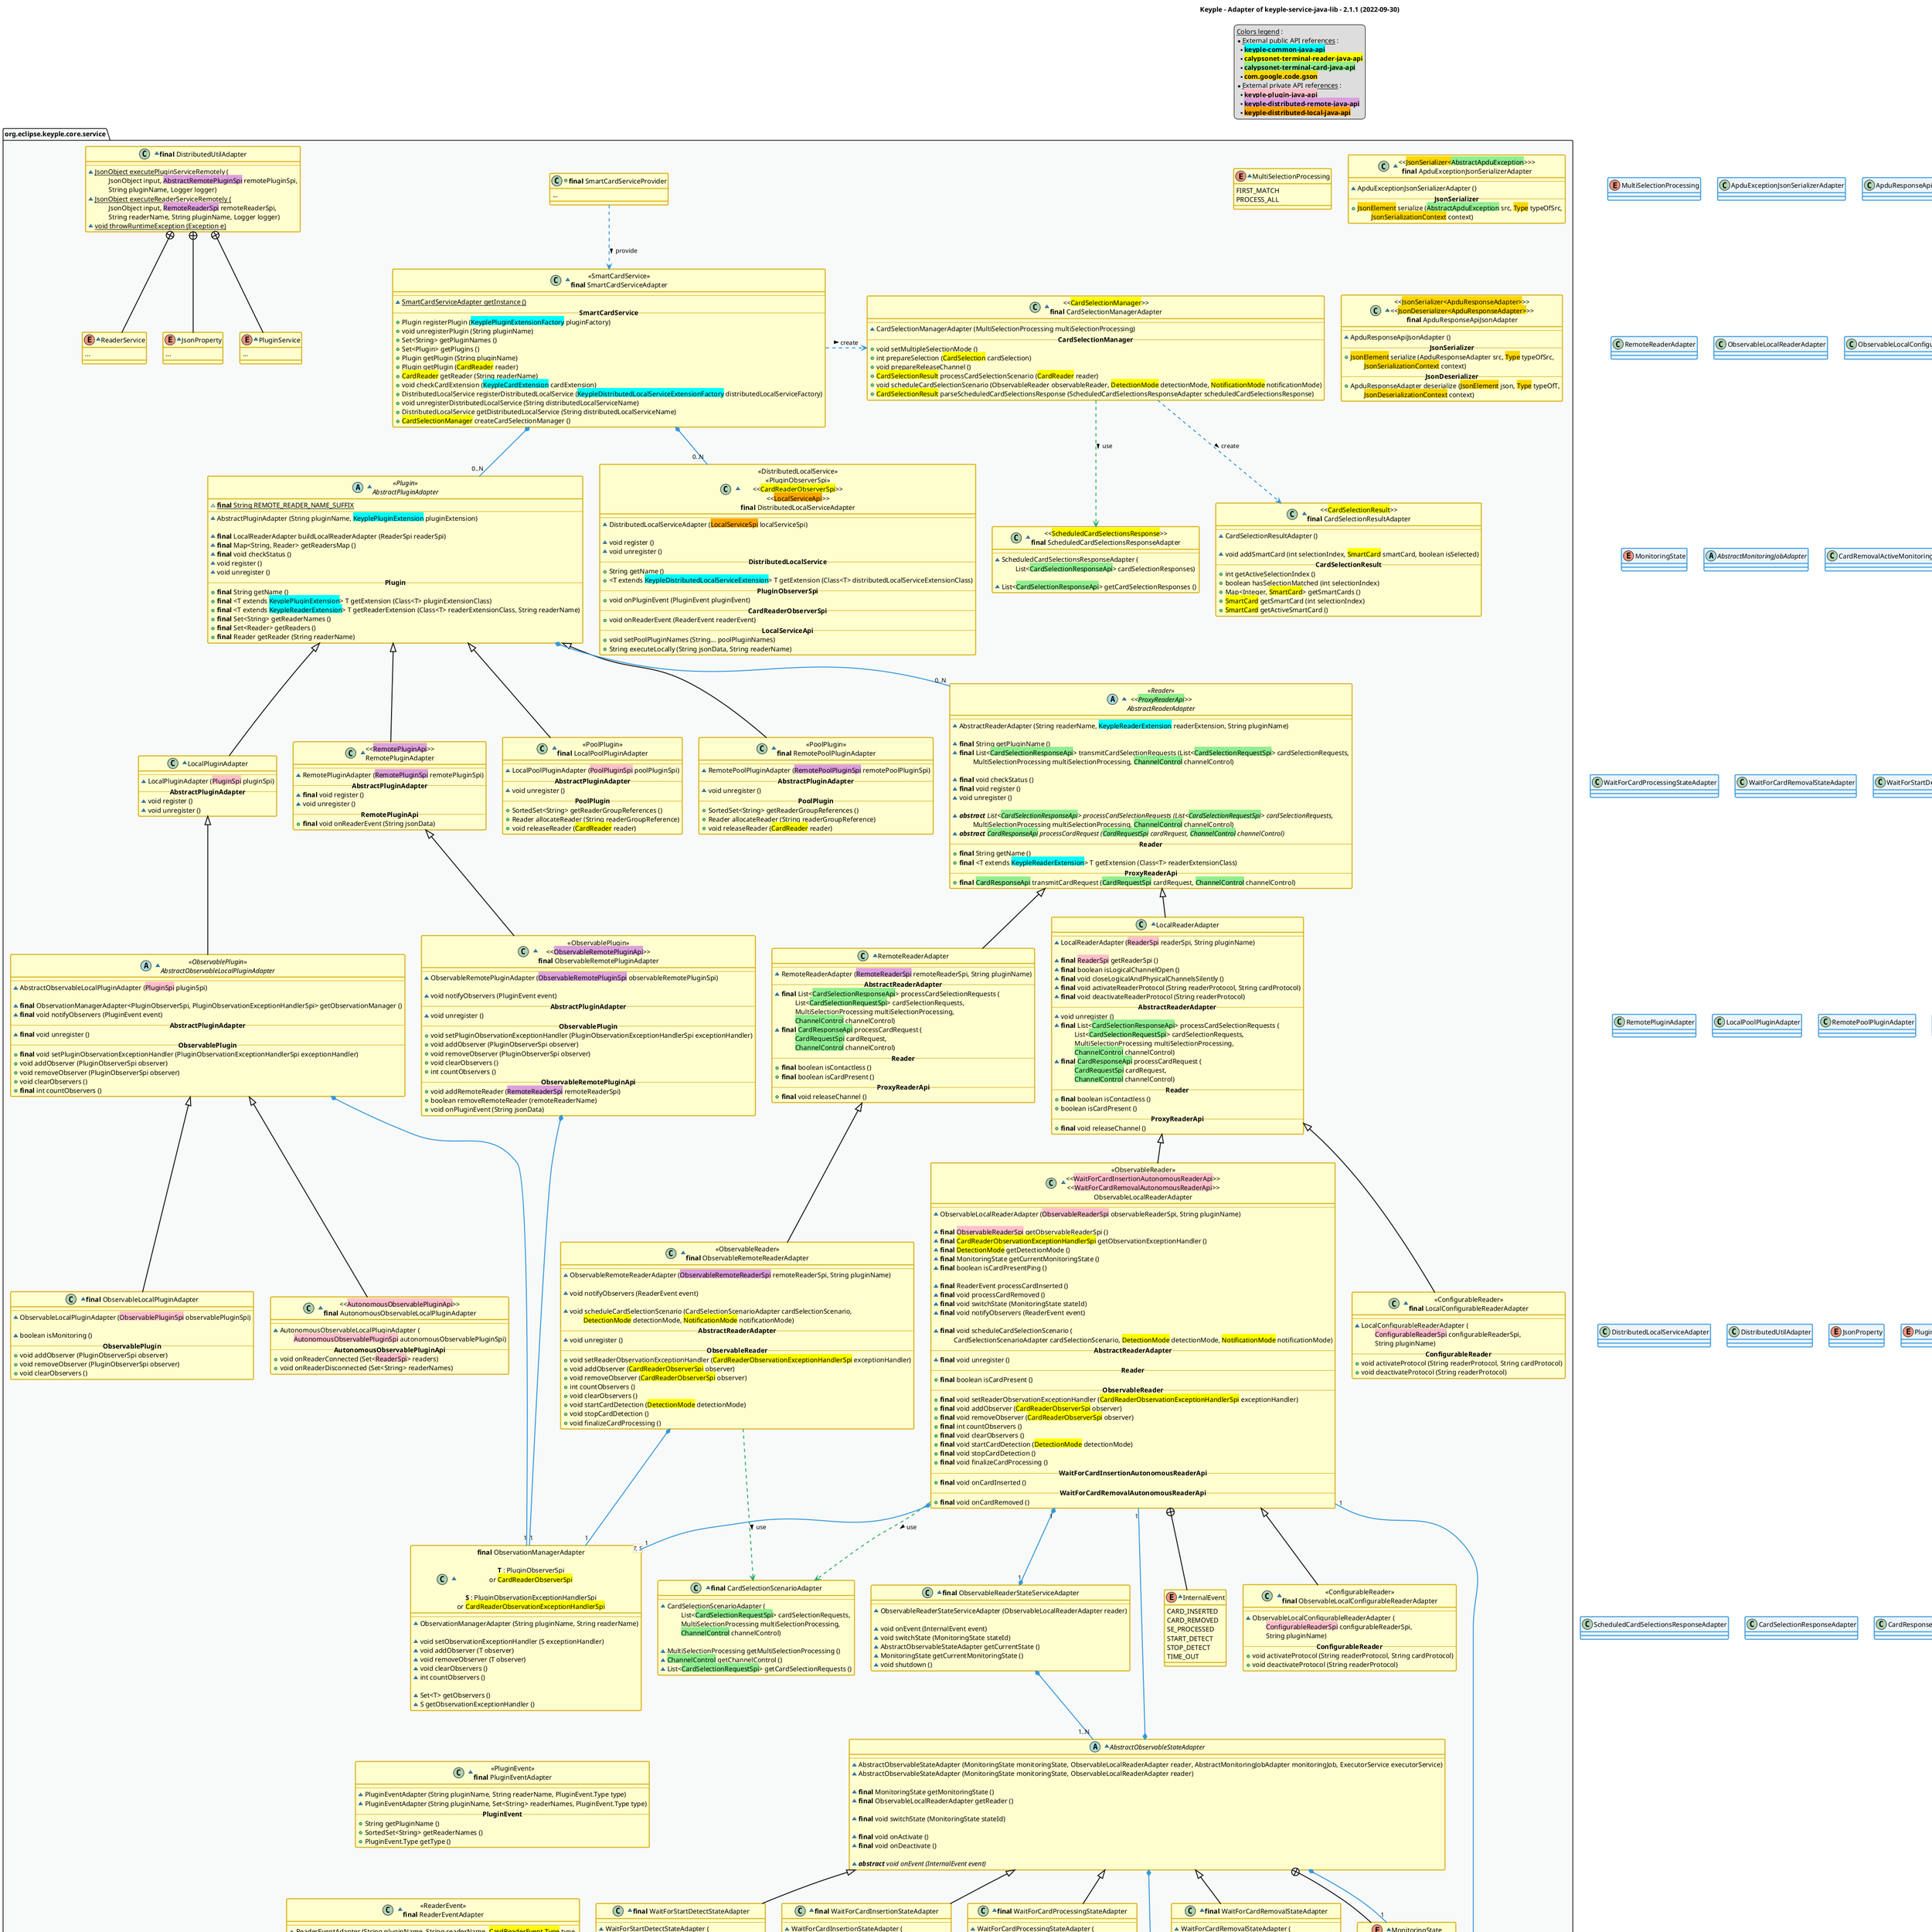 @startuml
title
    Keyple - Adapter of keyple-service-java-lib - 2.1.1 (2022-09-30)
end title

' == THEME ==

'Couleurs issues de : https://htmlcolorcodes.com/fr/tableau-de-couleur/tableau-de-couleur-design-plat/
!define C_GREY1 F8F9F9
!define C_GREY2 F2F3F4
!define C_GREY3 E5E7E9
!define C_GREY4 D7DBDD
!define C_GREY5 CACFD2
!define C_GREY6 BDC3C7
!define C_LINK 3498DB
!define C_USE 27AE60

' -- Styles that don't work with new version of plantuml --
skinparam stereotypeABorderColor #A9DCDF
skinparam stereotypeIBorderColor #B4A7E5
skinparam stereotypeCBorderColor #ADD1B2
skinparam stereotypeEBorderColor #EB93DF
' -- END --

skinparam ClassBorderThickness 2
skinparam ArrowThickness 2

' Yellow
skinparam ClassBackgroundColor #FEFECE
skinparam ClassBorderColor #D4AC0D
' Red
skinparam ClassBackgroundColor<<red>> #FDEDEC
skinparam ClassBorderColor<<red>> #E74C3C
hide <<red>> stereotype
' Purple
skinparam ClassBackgroundColor<<purple>> #F4ECF7
skinparam ClassBorderColor<<purple>> #8E44AD
hide <<purple>> stereotype
' blue
skinparam ClassBackgroundColor<<blue>> #EBF5FB
skinparam ClassBorderColor<<blue>> #3498DB
hide <<blue>> stereotype
' Green
skinparam ClassBackgroundColor<<green>> #E9F7EF
skinparam ClassBorderColor<<green>> #27AE60
hide <<green>> stereotype
' Grey
skinparam ClassBackgroundColor<<grey>> #EAECEE
skinparam ClassBorderColor<<grey>> #2C3E50
hide <<grey>> stereotype

' == CONTENT ==

legend top
    __Colors legend__ :
    * __External public API references__ :
    ** <back:cyan>**keyple-common-java-api**</back>
    ** <back:yellow>**calypsonet-terminal-reader-java-api**</back>
    ** <back:lightGreen>**calypsonet-terminal-card-java-api**</back>
    ** <back:gold>**com.google.code.gson**</back>
    * __External private API references__ :
    ** <back:pink>**keyple-plugin-java-api**</back>
    ** <back:plum>**keyple-distributed-remote-java-api**</back>
    ** <back:orange>**keyple-distributed-local-java-api**</back>
end legend

package "org.eclipse.keyple.core.service" as service {
    +class "**final** SmartCardServiceProvider" as SmartCardServiceProvider {
        ...
    }
    ' ADAPTERS
    ~enum MultiSelectionProcessing {
        FIRST_MATCH
        PROCESS_ALL
    }
    ~class "<<<back:gold>JsonSerializer<<back:lightGreen>AbstractApduException</back>>>>\n**final** ApduExceptionJsonSerializerAdapter" as ApduExceptionJsonSerializerAdapter {
        --
        ~ApduExceptionJsonSerializerAdapter ()
        -- **JsonSerializer** --
        +<back:gold>JsonElement</back> serialize (<back:lightGreen>AbstractApduException</back> src, <back:gold>Type</back> typeOfSrc,
            \t<back:gold>JsonSerializationContext</back> context)
    }
    ~class "<<<back:gold>JsonSerializer<ApduResponseAdapter></back>>>\n<<<back:gold>JsonDeserializer<ApduResponseAdapter></back>>>\n**final** ApduResponseApiJsonAdapter" as ApduResponseApiJsonAdapter {
        --
        ~ApduResponseApiJsonAdapter ()
        -- **JsonSerializer** --
        +<back:gold>JsonElement</back> serialize (ApduResponseAdapter src, <back:gold>Type</back> typeOfSrc,
            \t<back:gold>JsonSerializationContext</back> context)
        -- **JsonDeserializer** --
        +ApduResponseAdapter deserialize (<back:gold>JsonElement</back> json, <back:gold>Type</back> typeOfT,
            \t<back:gold>JsonDeserializationContext</back> context)
    }
    ~class "<<SmartCardService>>\n**final** SmartCardServiceAdapter" as SmartCardServiceAdapter {
        --
        ~{static} SmartCardServiceAdapter getInstance ()
        -- **SmartCardService** --
        +Plugin registerPlugin (<back:cyan>KeyplePluginExtensionFactory</back> pluginFactory)
        +void unregisterPlugin (String pluginName)
        +Set<String> getPluginNames ()
        +Set<Plugin> getPlugins ()
        +Plugin getPlugin (String pluginName)
        +Plugin getPlugin (<back:yellow>CardReader</back> reader)
        +<back:yellow>CardReader</back> getReader (String readerName)
        +void checkCardExtension (<back:cyan>KeypleCardExtension</back> cardExtension)
        +DistributedLocalService registerDistributedLocalService (<back:cyan>KeypleDistributedLocalServiceExtensionFactory</back> distributedLocalServiceFactory)
        +void unregisterDistributedLocalService (String distributedLocalServiceName)
        +DistributedLocalService getDistributedLocalService (String distributedLocalServiceName)
        +<back:yellow>CardSelectionManager</back> createCardSelectionManager ()
    }
    ' PLUGIN
    ~abstract class "<<Plugin>>\nAbstractPluginAdapter" as AbstractPluginAdapter {
        ~{static} **final** String REMOTE_READER_NAME_SUFFIX
        --
        ~AbstractPluginAdapter (String pluginName, <back:cyan>KeyplePluginExtension</back> pluginExtension)

        ~**final** LocalReaderAdapter buildLocalReaderAdapter (ReaderSpi readerSpi)
        ~**final** Map<String, Reader> getReadersMap ()
        ~**final** void checkStatus ()
        ~void register ()
        ~void unregister ()
        -- **Plugin** --
        +**final** String getName ()
        +**final** <T extends <back:cyan>KeyplePluginExtension</back>> T getExtension (Class<T> pluginExtensionClass)
        +**final** <T extends <back:cyan>KeypleReaderExtension</back>> T getReaderExtension (Class<T> readerExtensionClass, String readerName)
        +**final** Set<String> getReaderNames ()
        +**final** Set<Reader> getReaders ()
        +**final** Reader getReader (String readerName)
    }
    ~class LocalPluginAdapter extends AbstractPluginAdapter {
        --
        ~LocalPluginAdapter (<back:pink>PluginSpi</back> pluginSpi)
        -- **AbstractPluginAdapter** --
        ~void register ()
        ~void unregister ()
    }
    ~class "<<<back:plum>RemotePluginApi</back>>>\nRemotePluginAdapter" as RemotePluginAdapter extends AbstractPluginAdapter {
        --
        ~RemotePluginAdapter (<back:plum>RemotePluginSpi</back> remotePluginSpi)
        -- **AbstractPluginAdapter** --
        ~**final** void register ()
        ~void unregister ()
        -- **RemotePluginApi** --
        +**final** void onReaderEvent (String jsonData)
    }
    ' POOL PLUGINS
    ~class "<<PoolPlugin>>\n**final** LocalPoolPluginAdapter" as LocalPoolPluginAdapter extends AbstractPluginAdapter {
        --
        ~LocalPoolPluginAdapter (<back:pink>PoolPluginSpi</back> poolPluginSpi)
        -- **AbstractPluginAdapter** --
        ~void unregister ()
        -- **PoolPlugin** --
        +SortedSet<String> getReaderGroupReferences ()
        +Reader allocateReader (String readerGroupReference)
        +void releaseReader (<back:yellow>CardReader</back> reader)
    }
    ~class "<<PoolPlugin>>\n**final** RemotePoolPluginAdapter" as RemotePoolPluginAdapter extends AbstractPluginAdapter {
        --
        ~RemotePoolPluginAdapter (<back:plum>RemotePoolPluginSpi</back> remotePoolPluginSpi)
        -- **AbstractPluginAdapter** --
        ~void unregister ()
        -- **PoolPlugin** --
        +SortedSet<String> getReaderGroupReferences ()
        +Reader allocateReader (String readerGroupReference)
        +void releaseReader (<back:yellow>CardReader</back> reader)
    }
    ' OBSERVATION MANAGER
    ~class "**final** ObservationManagerAdapter\n\n**T** : PluginObserverSpi\nor <back:yellow>CardReaderObserverSpi</back>\n\n**S** : PluginObservationExceptionHandlerSpi\nor <back:yellow>CardReaderObservationExceptionHandlerSpi</back>" as ObservationManagerAdapter<T, S> {
        --
        ~ObservationManagerAdapter (String pluginName, String readerName)

        ~void setObservationExceptionHandler (S exceptionHandler)
        ~void addObserver (T observer)
        ~void removeObserver (T observer)
        ~void clearObservers ()
        ~int countObservers ()

        ~Set<T> getObservers ()
        ~S getObservationExceptionHandler ()
    }
    ' OBSERVABLE PLUGINS
    ~abstract class "<<ObservablePlugin>>\nAbstractObservableLocalPluginAdapter" as AbstractObservableLocalPluginAdapter extends LocalPluginAdapter {
        --
        ~AbstractObservableLocalPluginAdapter (<back:pink>PluginSpi</back> pluginSpi)

        ~**final** ObservationManagerAdapter<PluginObserverSpi, PluginObservationExceptionHandlerSpi> getObservationManager ()
        ~**final** void notifyObservers (PluginEvent event)
        -- **AbstractPluginAdapter** --
        ~**final** void unregister ()
        -- **ObservablePlugin** --
        +**final** void setPluginObservationExceptionHandler (PluginObservationExceptionHandlerSpi exceptionHandler)
        +void addObserver (PluginObserverSpi observer)
        +void removeObserver (PluginObserverSpi observer)
        +void clearObservers ()
        +**final** int countObservers ()
    }
    ~class "**final** ObservableLocalPluginAdapter" as ObservableLocalPluginAdapter extends AbstractObservableLocalPluginAdapter {
        --
        ~ObservableLocalPluginAdapter (<back:pink>ObservablePluginSpi</back> observablePluginSpi)

        ~boolean isMonitoring ()
        -- **ObservablePlugin** --
        +void addObserver (PluginObserverSpi observer)
        +void removeObserver (PluginObserverSpi observer)
        +void clearObservers ()
    }
    ~class "<<<back:pink>AutonomousObservablePluginApi</back>>>\n**final** AutonomousObservableLocalPluginAdapter" as AutonomousObservableLocalPluginAdapter extends AbstractObservableLocalPluginAdapter {
        --
        ~AutonomousObservableLocalPluginAdapter (
            \t<back:pink>AutonomousObservablePluginSpi</back> autonomousObservablePluginSpi)
        -- **AutonomousObservablePluginApi** --
        +void onReaderConnected (Set<<back:pink>ReaderSpi</back>> readers)
        +void onReaderDisconnected (Set<String> readerNames)
    }
    ~class "<<ObservablePlugin>>\n<<<back:plum>ObservableRemotePluginApi</back>>>\n**final** ObservableRemotePluginAdapter" as ObservableRemotePluginAdapter extends RemotePluginAdapter {
        --
        ~ObservableRemotePluginAdapter (<back:plum>ObservableRemotePluginSpi</back> observableRemotePluginSpi)

        ~void notifyObservers (PluginEvent event)
        -- **AbstractPluginAdapter** --
        ~void unregister ()
        -- **ObservablePlugin** --
        +void setPluginObservationExceptionHandler (PluginObservationExceptionHandlerSpi exceptionHandler)
        +void addObserver (PluginObserverSpi observer)
        +void removeObserver (PluginObserverSpi observer)
        +void clearObservers ()
        +int countObservers ()
        -- **ObservableRemotePluginApi** --
        +void addRemoteReader (<back:plum>RemoteReaderSpi</back> remoteReaderSpi)
        +boolean removeRemoteReader (remoteReaderName)
        +void onPluginEvent (String jsonData)
    }
    ' DISTRIBUTED LOCAL SERVICE
    ~class "<<DistributedLocalService>>\n<<PluginObserverSpi>>\n<<<back:yellow>CardReaderObserverSpi</back>>>\n<<<back:orange>LocalServiceApi</back>>>\n**final** DistributedLocalServiceAdapter" as DistributedLocalServiceAdapter {
        --
        ~DistributedLocalServiceAdapter (<back:orange>LocalServiceSpi</back> localServiceSpi)

        ~void register ()
        ~void unregister ()
        -- **DistributedLocalService** --
        +String getName ()
        +<T extends <back:cyan>KeypleDistributedLocalServiceExtension</back>> T getExtension (Class<T> distributedLocalServiceExtensionClass)
        -- **PluginObserverSpi** --
        +void onPluginEvent (PluginEvent pluginEvent)
        -- **CardReaderObserverSpi** --
        +void onReaderEvent (ReaderEvent readerEvent)
        -- **LocalServiceApi** --
        +void setPoolPluginNames (String... poolPluginNames)
        +String executeLocally (String jsonData, String readerName)
    }
    ~class "**final** DistributedUtilAdapter" as DistributedUtilAdapter {
        --
        ~{static} JsonObject executePluginServiceRemotely (
            \tJsonObject input, <back:plum>AbstractRemotePluginSpi</back> remotePluginSpi,
            \tString pluginName, Logger logger)
        ~{static} JsonObject executeReaderServiceRemotely (
            \tJsonObject input, <back:plum>RemoteReaderSpi</back> remoteReaderSpi,
            \tString readerName, String pluginName, Logger logger)
        ~{static} void throwRuntimeException (Exception e)
    }
    ~enum JsonProperty {
        ...
    }
    ~enum PluginService {
        ...
    }
    ~enum ReaderService {
        ...
    }
    ' READERS
    ~abstract class "<<Reader>>\n<<<back:lightGreen>ProxyReaderApi</back>>>\nAbstractReaderAdapter" as AbstractReaderAdapter {
        --
        ~AbstractReaderAdapter (String readerName, <back:cyan>KeypleReaderExtension</back> readerExtension, String pluginName)

        ~**final** String getPluginName ()
        ~**final** List<<back:lightGreen>CardSelectionResponseApi</back>> transmitCardSelectionRequests (List<<back:lightGreen>CardSelectionRequestSpi</back>> cardSelectionRequests,
            \tMultiSelectionProcessing multiSelectionProcessing, <back:lightGreen>ChannelControl</back> channelControl)

        ~**final** void checkStatus ()
        ~**final** void register ()
        ~void unregister ()

        ~{abstract} **abstract** List<<back:lightGreen>CardSelectionResponseApi</back>> processCardSelectionRequests (List<<back:lightGreen>CardSelectionRequestSpi</back>> cardSelectionRequests,
            \tMultiSelectionProcessing multiSelectionProcessing, <back:lightGreen>ChannelControl</back> channelControl)
        ~{abstract} **abstract** <back:lightGreen>CardResponseApi</back> processCardRequest (<back:lightGreen>CardRequestSpi</back> cardRequest, <back:lightGreen>ChannelControl</back> channelControl)
        -- **Reader** --
        +**final** String getName ()
        +**final** <T extends <back:cyan>KeypleReaderExtension</back>> T getExtension (Class<T> readerExtensionClass)
        -- **ProxyReaderApi** --
        +**final** <back:lightGreen>CardResponseApi</back> transmitCardRequest (<back:lightGreen>CardRequestSpi</back> cardRequest, <back:lightGreen>ChannelControl</back> channelControl)
    }
    ~class LocalReaderAdapter extends AbstractReaderAdapter {
        --
        ~LocalReaderAdapter (<back:pink>ReaderSpi</back> readerSpi, String pluginName)

        ~**final** <back:pink>ReaderSpi</back> getReaderSpi ()
        ~**final** boolean isLogicalChannelOpen ()
        ~**final** void closeLogicalAndPhysicalChannelsSilently ()
        ~**final** void activateReaderProtocol (String readerProtocol, String cardProtocol)
        ~**final** void deactivateReaderProtocol (String readerProtocol)
        -- **AbstractReaderAdapter** --
        ~void unregister ()
        ~**final** List<<back:lightGreen>CardSelectionResponseApi</back>> processCardSelectionRequests (
            \tList<<back:lightGreen>CardSelectionRequestSpi</back>> cardSelectionRequests,
            \tMultiSelectionProcessing multiSelectionProcessing,
            \t<back:lightGreen>ChannelControl</back> channelControl)
        ~**final** <back:lightGreen>CardResponseApi</back> processCardRequest (
            \t<back:lightGreen>CardRequestSpi</back> cardRequest,
            \t<back:lightGreen>ChannelControl</back> channelControl)
        -- **Reader** --
        +**final** boolean isContactless ()
        +boolean isCardPresent ()
        -- **ProxyReaderApi** --
        +**final** void releaseChannel ()
    }
    ~class RemoteReaderAdapter extends AbstractReaderAdapter {
        --
        ~RemoteReaderAdapter (<back:plum>RemoteReaderSpi</back> remoteReaderSpi, String pluginName)
        -- **AbstractReaderAdapter** --
        ~**final** List<<back:lightGreen>CardSelectionResponseApi</back>> processCardSelectionRequests (
            \tList<<back:lightGreen>CardSelectionRequestSpi</back>> cardSelectionRequests,
            \tMultiSelectionProcessing multiSelectionProcessing,
            \t<back:lightGreen>ChannelControl</back> channelControl)
        ~**final** <back:lightGreen>CardResponseApi</back> processCardRequest (
            \t<back:lightGreen>CardRequestSpi</back> cardRequest,
            \t<back:lightGreen>ChannelControl</back> channelControl)
        -- **Reader** --
        +**final** boolean isContactless ()
        +**final** boolean isCardPresent ()
        -- **ProxyReaderApi** --
        +**final** void releaseChannel ()
    }
    ~class "<<ConfigurableReader>>\n**final** LocalConfigurableReaderAdapter" as LocalConfigurableReaderAdapter extends LocalReaderAdapter {
        --
        ~LocalConfigurableReaderAdapter (
            \t<back:pink>ConfigurableReaderSpi</back> configurableReaderSpi,
            \tString pluginName)
        -- **ConfigurableReader** --
        +void activateProtocol (String readerProtocol, String cardProtocol)
        +void deactivateProtocol (String readerProtocol)
    }
    ~class "**final** CardSelectionScenarioAdapter" as CardSelectionScenarioAdapter {
        --
        ~CardSelectionScenarioAdapter (
            \tList<<back:lightGreen>CardSelectionRequestSpi</back>> cardSelectionRequests,
            \tMultiSelectionProcessing multiSelectionProcessing,
            \t<back:lightGreen>ChannelControl</back> channelControl)

        ~MultiSelectionProcessing getMultiSelectionProcessing ()
        ~<back:lightGreen>ChannelControl</back> getChannelControl ()
        ~List<<back:lightGreen>CardSelectionRequestSpi</back>> getCardSelectionRequests ()
    }
    ~class "<<ObservableReader>>\n<<<back:pink>WaitForCardInsertionAutonomousReaderApi</back>>>\n<<<back:pink>WaitForCardRemovalAutonomousReaderApi</back>>>\nObservableLocalReaderAdapter" as ObservableLocalReaderAdapter extends LocalReaderAdapter {
        --
        ~ObservableLocalReaderAdapter (<back:pink>ObservableReaderSpi</back> observableReaderSpi, String pluginName)

        ~**final** <back:pink>ObservableReaderSpi</back> getObservableReaderSpi ()
        ~**final** <back:yellow>CardReaderObservationExceptionHandlerSpi</back> getObservationExceptionHandler ()
        ~**final** <back:yellow>DetectionMode</back> getDetectionMode ()
        ~**final** MonitoringState getCurrentMonitoringState ()
        ~**final** boolean isCardPresentPing ()

        ~**final** ReaderEvent processCardInserted ()
        ~**final** void processCardRemoved ()
        ~**final** void switchState (MonitoringState stateId)
        ~**final** void notifyObservers (ReaderEvent event)

        ~**final** void scheduleCardSelectionScenario (
            \tCardSelectionScenarioAdapter cardSelectionScenario, <back:yellow>DetectionMode</back> detectionMode, <back:yellow>NotificationMode</back> notificationMode)
        -- **AbstractReaderAdapter** --
        ~**final** void unregister ()
        -- **Reader** --
        +**final** boolean isCardPresent ()
        -- **ObservableReader** --
        +**final** void setReaderObservationExceptionHandler (<back:yellow>CardReaderObservationExceptionHandlerSpi</back> exceptionHandler)
        +**final** void addObserver (<back:yellow>CardReaderObserverSpi</back> observer)
        +**final** void removeObserver (<back:yellow>CardReaderObserverSpi</back> observer)
        +**final** int countObservers ()
        +**final** void clearObservers ()
        +**final** void startCardDetection (<back:yellow>DetectionMode</back> detectionMode)
        +**final** void stopCardDetection ()
        +**final** void finalizeCardProcessing ()
        -- **WaitForCardInsertionAutonomousReaderApi** --
        +**final** void onCardInserted ()
        -- **WaitForCardRemovalAutonomousReaderApi** --
        +**final** void onCardRemoved ()
    }
    ~enum InternalEvent {
        CARD_INSERTED
        CARD_REMOVED
        SE_PROCESSED
        START_DETECT
        STOP_DETECT
        TIME_OUT
    }
    ~class "<<ConfigurableReader>>\n**final** ObservableLocalConfigurableReaderAdapter" as ObservableLocalConfigurableReaderAdapter extends ObservableLocalReaderAdapter {
        --
        ~ObservableLocalConfigurableReaderAdapter (
            \t<back:pink>ConfigurableReaderSpi</back> configurableReaderSpi,
            \tString pluginName)
        -- **ConfigurableReader** --
        +void activateProtocol (String readerProtocol, String cardProtocol)
        +void deactivateProtocol (String readerProtocol)
    }
    ~class "<<ObservableReader>>\n**final** ObservableRemoteReaderAdapter" as ObservableRemoteReaderAdapter extends RemoteReaderAdapter {
        --
        ~ObservableRemoteReaderAdapter (<back:plum>ObservableRemoteReaderSpi</back> remoteReaderSpi, String pluginName)

        ~void notifyObservers (ReaderEvent event)

        ~void scheduleCardSelectionScenario (CardSelectionScenarioAdapter cardSelectionScenario,
            \t<back:yellow>DetectionMode</back> detectionMode, <back:yellow>NotificationMode</back> notificationMode)
        -- **AbstractReaderAdapter** --
        ~void unregister ()
        -- **ObservableReader** --
        +void setReaderObservationExceptionHandler (<back:yellow>CardReaderObservationExceptionHandlerSpi</back> exceptionHandler)
        +void addObserver (<back:yellow>CardReaderObserverSpi</back> observer)
        +void removeObserver (<back:yellow>CardReaderObserverSpi</back> observer)
        +int countObservers ()
        +void clearObservers ()
        +void startCardDetection (<back:yellow>DetectionMode</back> detectionMode)
        +void stopCardDetection ()
        +void finalizeCardProcessing ()
    }

    ' Plugin & Reader events
    ~class "<<PluginEvent>>\n**final** PluginEventAdapter" as PluginEventAdapter {
        --
        ~PluginEventAdapter (String pluginName, String readerName, PluginEvent.Type type)
        ~PluginEventAdapter (String pluginName, Set<String> readerNames, PluginEvent.Type type)
        -- **PluginEvent** --
        +String getPluginName ()
        +SortedSet<String> getReaderNames ()
        +PluginEvent.Type getType ()
    }
    ~class "<<ReaderEvent>>\n**final** ReaderEventAdapter" as ReaderEventAdapter {
        --
        ~ReaderEventAdapter (String pluginName, String readerName, <back:yellow>CardReaderEvent.Type</back> type,
            \t<back:yellow>ScheduledCardSelectionsResponse</back> scheduledCardSelectionsResponse)
        -- **CardReaderEvent** --
        +String getReaderName ()
        +<back:yellow>CardReaderEvent.Type</back> getType ()
        +<back:yellow>ScheduledCardSelectionsResponse</back> getScheduledCardSelectionsResponse ()
        -- **ReaderEvent** --
        +String getPluginName ()
    }

    ' AUTOMATE
    ~class "**final** ObservableReaderStateServiceAdapter" as ObservableReaderStateServiceAdapter {
        --
        ~ObservableReaderStateServiceAdapter (ObservableLocalReaderAdapter reader)

        ~void onEvent (InternalEvent event)
        ~void switchState (MonitoringState stateId)
        ~AbstractObservableStateAdapter getCurrentState ()
        ~MonitoringState getCurrentMonitoringState ()
        ~void shutdown ()
    }
    ~abstract class AbstractObservableStateAdapter {
        --
        ~AbstractObservableStateAdapter (MonitoringState monitoringState, ObservableLocalReaderAdapter reader, AbstractMonitoringJobAdapter monitoringJob, ExecutorService executorService)
        ~AbstractObservableStateAdapter (MonitoringState monitoringState, ObservableLocalReaderAdapter reader)

        ~**final** MonitoringState getMonitoringState ()
        ~**final** ObservableLocalReaderAdapter getReader ()

        ~**final** void switchState (MonitoringState stateId)

        ~**final** void onActivate ()
        ~**final** void onDeactivate ()

        ~{abstract} **abstract** void onEvent (InternalEvent event)
    }
    ~enum MonitoringState {
        WAIT_FOR_START_DETECTION
        WAIT_FOR_SE_INSERTION
        WAIT_FOR_SE_PROCESSING
        WAIT_FOR_SE_REMOVAL
    }

    ~class "**final** WaitForCardInsertionStateAdapter" as WaitForCardInsertionStateAdapter extends AbstractObservableStateAdapter {
        --
        ~WaitForCardInsertionStateAdapter (
            \tObservableLocalReaderAdapter reader,
            \tAbstractMonitoringJobAdapter monitoringJob,
            \tExecutorService executorService)
        ~WaitForCardInsertionStateAdapter (
            \tObservableLocalReaderAdapter reader)
        -- **AbstractObservableStateAdapter** --
        ~void onEvent (InternalEvent event)
    }
    ~class "**final** WaitForCardProcessingStateAdapter" as WaitForCardProcessingStateAdapter extends AbstractObservableStateAdapter {
        --
        ~WaitForCardProcessingStateAdapter (
            \tObservableLocalReaderAdapter reader,
            \tAbstractMonitoringJobAdapter monitoringJob,
            \tExecutorService executorService)
        ~WaitForCardProcessingStateAdapter (
            \tObservableLocalReaderAdapter reader)
        -- **AbstractObservableStateAdapter** --
        ~void onEvent (InternalEvent event)
    }
    ~class "**final** WaitForCardRemovalStateAdapter" as WaitForCardRemovalStateAdapter extends AbstractObservableStateAdapter {
        --
        ~WaitForCardRemovalStateAdapter (
            \tObservableLocalReaderAdapter reader,
            \tAbstractMonitoringJobAdapter monitoringJob,
            \tExecutorService executorService)
        ~WaitForCardRemovalStateAdapter (
            \tObservableLocalReaderAdapter reader)
        -- **AbstractObservableStateAdapter** --
        ~void onEvent (InternalEvent event)
    }
    ~class "**final** WaitForStartDetectStateAdapter" as WaitForStartDetectStateAdapter extends AbstractObservableStateAdapter {
        --
        ~WaitForStartDetectStateAdapter (
            \tObservableLocalReaderAdapter reader,
            \tAbstractMonitoringJobAdapter monitoringJob,
            \tExecutorService executorService)
        ~WaitForStartDetectStateAdapter (
            \tObservableLocalReaderAdapter reader)
        -- **AbstractObservableStateAdapter** --
        ~void onEvent (InternalEvent event)
    }

    ~abstract class AbstractMonitoringJobAdapter {
        --
        ~AbstractMonitoringJobAdapter (ObservableLocalReaderAdapter reader)

        ~**final** ObservableLocalReaderAdapter getReader ()

        ~{abstract} **abstract** Runnable getMonitoringJob (AbstractObservableStateAdapter monitoringState)
        ~{abstract} **abstract** void stop ()
    }
    ~class "**final** CardRemovalActiveMonitoringJobAdapter" as CardRemovalActiveMonitoringJobAdapter extends AbstractMonitoringJobAdapter {
        --
        ~CardRemovalActiveMonitoringJobAdapter (
            \tObservableLocalReaderAdapter reader,
            \tlong cycleDurationMillis)
        -- **AbstractMonitoringJobAdapter** --
        ~Runnable getMonitoringJob (
            \tAbstractObservableStateAdapter monitoringState)
        ~void stop ()
    }
    ~class "**final** CardInsertionActiveMonitoringJobAdapter" as CardInsertionActiveMonitoringJobAdapter extends AbstractMonitoringJobAdapter {
        --
        ~CardInsertionActiveMonitoringJobAdapter (
            \tObservableLocalReaderAdapter reader,
            \tlong cycleDurationMillis,
            \tboolean monitorInsertion)
        -- **AbstractMonitoringJobAdapter** --
        ~Runnable getMonitoringJob (
            \tAbstractObservableStateAdapter monitoringState)
        ~void stop ()
    }
    ~class "**final** CardInsertionPassiveMonitoringJobAdapter" as CardInsertionPassiveMonitoringJobAdapter extends AbstractMonitoringJobAdapter {
        --
        ~CardInsertionPassiveMonitoringJobAdapter (
            \tObservableLocalReaderAdapter reader)
        -- **AbstractMonitoringJobAdapter** --
        ~Runnable getMonitoringJob (
            \tAbstractObservableStateAdapter monitoringState)
        ~void stop ()
    }
    ~class "**final** CardRemovalPassiveMonitoringJobAdapter" as CardRemovalPassiveMonitoringJobAdapter extends AbstractMonitoringJobAdapter {
        --
        ~CardRemovalPassiveMonitoringJobAdapter (
            \tObservableLocalReaderAdapter reader)
        -- **AbstractMonitoringJobAdapter** --
        ~Runnable getMonitoringJob (
            \tAbstractObservableStateAdapter monitoringState)
        ~void stop ()
    }

    ' ADAPTERS
    ~class "<<<back:yellow>CardSelectionManager</back>>>\n**final** CardSelectionManagerAdapter" as CardSelectionManagerAdapter {
        --
        ~CardSelectionManagerAdapter (MultiSelectionProcessing multiSelectionProcessing)
        -- **CardSelectionManager** --
        +void setMultipleSelectionMode ()
        +int prepareSelection (<back:yellow>CardSelection</back> cardSelection)
        +void prepareReleaseChannel ()
        +<back:yellow>CardSelectionResult</back> processCardSelectionScenario (<back:yellow>CardReader</back> reader)
        +void scheduleCardSelectionScenario (ObservableReader observableReader, <back:yellow>DetectionMode</back> detectionMode, <back:yellow>NotificationMode</back> notificationMode)
        +<back:yellow>CardSelectionResult</back> parseScheduledCardSelectionsResponse (ScheduledCardSelectionsResponseAdapter scheduledCardSelectionsResponse)
    }
    ~class "<<<back:yellow>ScheduledCardSelectionsResponse</back>>>\n**final** ScheduledCardSelectionsResponseAdapter" as ScheduledCardSelectionsResponseAdapter {
        --
        ~ScheduledCardSelectionsResponseAdapter (
            \tList<<back:lightGreen>CardSelectionResponseApi</back>> cardSelectionResponses)

        ~List<<back:lightGreen>CardSelectionResponseApi</back>> getCardSelectionResponses ()
    }
    ~class "<<<back:yellow>CardSelectionResult</back>>>\n**final** CardSelectionResultAdapter" as CardSelectionResultAdapter {
        --
        ~CardSelectionResultAdapter ()

        ~void addSmartCard (int selectionIndex, <back:yellow>SmartCard</back> smartCard, boolean isSelected)
        -- **CardSelectionResult** --
        +int getActiveSelectionIndex ()
        +boolean hasSelectionMatched (int selectionIndex)
        +Map<Integer, <back:yellow>SmartCard</back>> getSmartCards ()
        +<back:yellow>SmartCard</back> getSmartCard (int selectionIndex)
        +<back:yellow>SmartCard</back> getActiveSmartCard ()
    }

    ' RESPONSE
    together {
        ~class "<<<back:lightGreen>CardSelectionResponseApi</back>>>\n**final** CardSelectionResponseAdapter" as CardSelectionResponseAdapter {
            --
            ~CardSelectionResponseAdapter (
                \tbyte[] powerOnData,
                \t<back:lightGreen>ApduResponseApi</back> selectApplicationResponse,
                \tboolean hasMatched,
                \t<back:lightGreen>CardResponseApi</back> cardResponseApi)
            -- **CardSelectionResponseApi** --
            +String getPowerOnData ()
            +<back:lightGreen>ApduResponseApi</back> getSelectApplicationResponse ()
            +boolean hasMatched ()
            +<back:lightGreen>CardResponseApi</back> getCardResponse ()
        }
        ~class "<<<back:lightGreen>CardResponseApi</back>>>\n**final** CardResponseAdapter" as CardResponseAdapter {
            --
            ~CardResponseAdapter (List<<back:lightGreen>ApduResponseApi</back>> apduResponses,
                \tboolean isLogicalChannelOpen)
            -- **CardResponseApi** --
            +List<<back:lightGreen>ApduResponseApi</back>> getApduResponses ()
            +boolean isLogicalChannelOpen ()
        }
        ~class "<<<back:lightGreen>ApduResponseApi</back>>>\n**final** ApduResponseAdapter" as ApduResponseAdapter {
            --
            ~ApduResponseAdapter (byte[] bytes)
            -- **ApduResponseApi** --
            +byte[] getApdu ()
            +byte[] getDataOut ()
            +int getStatusWord ()
        }
    }
}

' Associations

SmartCardServiceProvider ..> SmartCardServiceAdapter #C_LINK : provide >

SmartCardServiceAdapter *-- "0..N" AbstractPluginAdapter #C_LINK
SmartCardServiceAdapter *-- "0..N" DistributedLocalServiceAdapter #C_LINK

DistributedUtilAdapter +-- JsonProperty
DistributedUtilAdapter +-- PluginService
DistributedUtilAdapter +-- ReaderService

AbstractObservableLocalPluginAdapter *-- "1" ObservationManagerAdapter #C_LINK

ObservableRemotePluginAdapter *-- "1" ObservationManagerAdapter #C_LINK

ObservableLocalReaderAdapter +-- InternalEvent
ObservableLocalReaderAdapter *-- "1" ObservationManagerAdapter #C_LINK
ObservableLocalReaderAdapter "1" *--* "1" ObservableReaderStateServiceAdapter #C_LINK
ObservableLocalReaderAdapter ..> CardSelectionScenarioAdapter #C_USE : use >

ObservableReaderStateServiceAdapter *-- "1..N" AbstractObservableStateAdapter #C_LINK

AbstractObservableStateAdapter +-- MonitoringState
AbstractObservableStateAdapter *-- "1" MonitoringState #C_LINK
AbstractObservableStateAdapter *-- "1" ObservableLocalReaderAdapter #C_LINK
AbstractObservableStateAdapter *-- "0..1" AbstractMonitoringJobAdapter #C_LINK

AbstractMonitoringJobAdapter *-- "1" ObservableLocalReaderAdapter #C_LINK

AbstractPluginAdapter *-- "0..N" AbstractReaderAdapter #C_LINK

ObservableRemoteReaderAdapter *-- "1" ObservationManagerAdapter #C_LINK
ObservableRemoteReaderAdapter ..> CardSelectionScenarioAdapter #C_USE : use >

SmartCardServiceAdapter .right.> CardSelectionManagerAdapter #C_LINK : create >

CardSelectionManagerAdapter ..> CardSelectionResultAdapter #C_LINK : create >
CardSelectionManagerAdapter ..> ScheduledCardSelectionsResponseAdapter #C_USE : use >

CardSelectionResponseAdapter *-- "0..1" ApduResponseAdapter #C_LINK
CardSelectionResponseAdapter *-- "1" CardResponseAdapter #C_LINK

CardResponseAdapter *-- "1..N" ApduResponseAdapter #C_LINK

' == LAYOUT ==

WaitForStartDetectStateAdapter -[hidden]- AbstractMonitoringJobAdapter
ObservationManagerAdapter -[hidden]- PluginEventAdapter
PluginEventAdapter -[hidden]- ReaderEventAdapter
ReaderEventAdapter -[hidden]- CardSelectionResponseAdapter

' == STYLE ==

package service #C_GREY1 {}

enum MultiSelectionProcessing <<blue>>

class ApduExceptionJsonSerializerAdapter <<blue>>
class ApduResponseApiJsonAdapter <<blue>>
class SmartCardServiceAdapter <<blue>>
abstract class AbstractReaderAdapter <<blue>>
class LocalReaderAdapter <<blue>>
class LocalConfigurableReaderAdapter <<blue>>
class RemoteReaderAdapter <<blue>>
class ObservableLocalReaderAdapter <<blue>>
class ObservableLocalConfigurableReaderAdapter <<blue>>
class ObservableRemoteReaderAdapter <<blue>>
class CardSelectionScenarioAdapter <<blue>>
enum InternalEvent <<blue>>
abstract class AbstractObservableStateAdapter <<blue>>
enum MonitoringState <<blue>>
abstract class AbstractMonitoringJobAdapter <<blue>>
class CardRemovalActiveMonitoringJobAdapter <<blue>>
class CardInsertionActiveMonitoringJobAdapter <<blue>>
class CardInsertionPassiveMonitoringJobAdapter <<blue>>
class CardRemovalPassiveMonitoringJobAdapter <<blue>>
class WaitForCardInsertionStateAdapter <<blue>>
class WaitForCardProcessingStateAdapter <<blue>>
class WaitForCardRemovalStateAdapter <<blue>>
class WaitForStartDetectStateAdapter <<blue>>
class ObservableReaderStateServiceAdapter <<blue>>

class ObservationManagerAdapter <<blue>>

abstract class AbstractPluginAdapter <<blue>>
class LocalPluginAdapter <<blue>>
class RemotePluginAdapter <<blue>>
class LocalPoolPluginAdapter <<blue>>
class RemotePoolPluginAdapter <<blue>>
abstract class AbstractObservableLocalPluginAdapter <<blue>>
class ObservableLocalPluginAdapter <<blue>>
class AutonomousObservableLocalPluginAdapter <<blue>>
class ObservableRemotePluginAdapter <<blue>>

class DistributedLocalServiceAdapter <<blue>>
class DistributedUtilAdapter <<blue>>
enum JsonProperty <<blue>>
enum PluginService <<blue>>
enum ReaderService <<blue>>

class CardSelectionManagerAdapter <<blue>>
class CardSelectionResultAdapter <<blue>>
class ScheduledCardSelectionsResponseAdapter <<blue>>

class CardSelectionResponseAdapter <<blue>>
class CardResponseAdapter <<blue>>
class ApduResponseAdapter <<blue>>

class PluginEventAdapter <<blue>>
class ReaderEventAdapter <<blue>>

@enduml